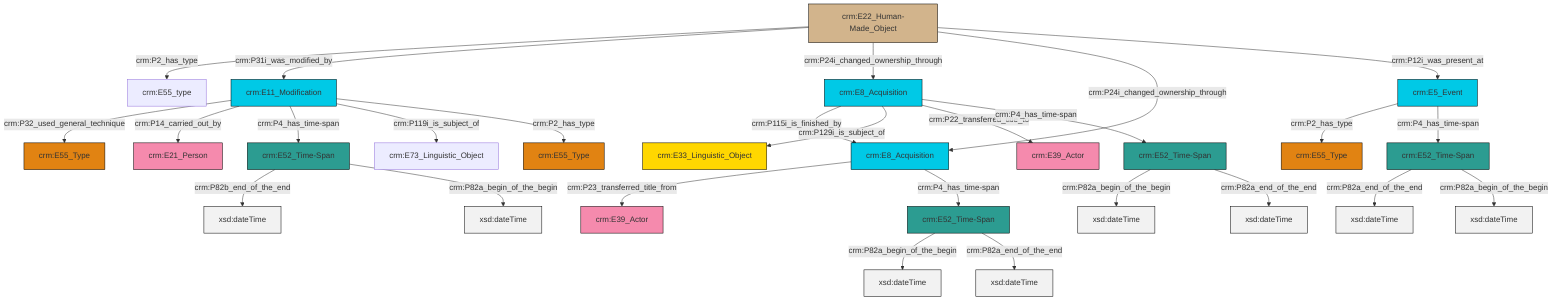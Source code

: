 graph TD
classDef Literal fill:#f2f2f2,stroke:#000000;
classDef CRM_Entity fill:#FFFFFF,stroke:#000000;
classDef Temporal_Entity fill:#00C9E6, stroke:#000000;
classDef Type fill:#E18312, stroke:#000000;
classDef Time-Span fill:#2C9C91, stroke:#000000;
classDef Appellation fill:#FFEB7F, stroke:#000000;
classDef Place fill:#008836, stroke:#000000;
classDef Persistent_Item fill:#B266B2, stroke:#000000;
classDef Conceptual_Object fill:#FFD700, stroke:#000000;
classDef Physical_Thing fill:#D2B48C, stroke:#000000;
classDef Actor fill:#f58aad, stroke:#000000;
classDef PC_Classes fill:#4ce600, stroke:#000000;
classDef Multi fill:#cccccc,stroke:#000000;

2["crm:E11_Modification"]:::Temporal_Entity -->|crm:P32_used_general_technique| 3["crm:E55_Type"]:::Type
8["crm:E8_Acquisition"]:::Temporal_Entity -->|crm:P23_transferred_title_from| 9["crm:E39_Actor"]:::Actor
10["crm:E5_Event"]:::Temporal_Entity -->|crm:P2_has_type| 4["crm:E55_Type"]:::Type
13["crm:E22_Human-Made_Object"]:::Physical_Thing -->|crm:P2_has_type| 14["crm:E55_type"]:::Default
13["crm:E22_Human-Made_Object"]:::Physical_Thing -->|crm:P31i_was_modified_by| 2["crm:E11_Modification"]:::Temporal_Entity
16["crm:E52_Time-Span"]:::Time-Span -->|crm:P82a_begin_of_the_begin| 17[xsd:dateTime]:::Literal
2["crm:E11_Modification"]:::Temporal_Entity -->|crm:P14_carried_out_by| 18["crm:E21_Person"]:::Actor
6["crm:E8_Acquisition"]:::Temporal_Entity -->|crm:P115i_is_finished_by| 8["crm:E8_Acquisition"]:::Temporal_Entity
19["crm:E52_Time-Span"]:::Time-Span -->|crm:P82b_end_of_the_end| 20[xsd:dateTime]:::Literal
11["crm:E52_Time-Span"]:::Time-Span -->|crm:P82a_end_of_the_end| 21[xsd:dateTime]:::Literal
2["crm:E11_Modification"]:::Temporal_Entity -->|crm:P4_has_time-span| 19["crm:E52_Time-Span"]:::Time-Span
13["crm:E22_Human-Made_Object"]:::Physical_Thing -->|crm:P24i_changed_ownership_through| 6["crm:E8_Acquisition"]:::Temporal_Entity
2["crm:E11_Modification"]:::Temporal_Entity -->|crm:P119i_is_subject_of| 0["crm:E73_Linguistic_Object"]:::Default
13["crm:E22_Human-Made_Object"]:::Physical_Thing -->|crm:P24i_changed_ownership_through| 8["crm:E8_Acquisition"]:::Temporal_Entity
13["crm:E22_Human-Made_Object"]:::Physical_Thing -->|crm:P12i_was_present_at| 10["crm:E5_Event"]:::Temporal_Entity
19["crm:E52_Time-Span"]:::Time-Span -->|crm:P82a_begin_of_the_begin| 29[xsd:dateTime]:::Literal
30["crm:E52_Time-Span"]:::Time-Span -->|crm:P82a_begin_of_the_begin| 31[xsd:dateTime]:::Literal
11["crm:E52_Time-Span"]:::Time-Span -->|crm:P82a_begin_of_the_begin| 32[xsd:dateTime]:::Literal
2["crm:E11_Modification"]:::Temporal_Entity -->|crm:P2_has_type| 34["crm:E55_Type"]:::Type
8["crm:E8_Acquisition"]:::Temporal_Entity -->|crm:P4_has_time-span| 30["crm:E52_Time-Span"]:::Time-Span
16["crm:E52_Time-Span"]:::Time-Span -->|crm:P82a_end_of_the_end| 36[xsd:dateTime]:::Literal
30["crm:E52_Time-Span"]:::Time-Span -->|crm:P82a_end_of_the_end| 38[xsd:dateTime]:::Literal
6["crm:E8_Acquisition"]:::Temporal_Entity -->|crm:P129i_is_subject_of| 25["crm:E33_Linguistic_Object"]:::Conceptual_Object
6["crm:E8_Acquisition"]:::Temporal_Entity -->|crm:P22_transferred_title_to| 39["crm:E39_Actor"]:::Actor
6["crm:E8_Acquisition"]:::Temporal_Entity -->|crm:P4_has_time-span| 16["crm:E52_Time-Span"]:::Time-Span
10["crm:E5_Event"]:::Temporal_Entity -->|crm:P4_has_time-span| 11["crm:E52_Time-Span"]:::Time-Span